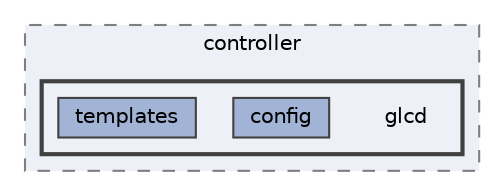 digraph "C:/microchip/harmony3/gfx/middleware/legato/driver/controller/glcd"
{
 // INTERACTIVE_SVG=YES
 // LATEX_PDF_SIZE
  bgcolor="transparent";
  edge [fontname=Helvetica,fontsize=10,labelfontname=Helvetica,labelfontsize=10];
  node [fontname=Helvetica,fontsize=10,shape=box,height=0.2,width=0.4];
  compound=true
  subgraph clusterdir_c3b8d82ce3ca523ae8c204fa21625ada {
    graph [ bgcolor="#edf0f7", pencolor="grey50", label="controller", fontname=Helvetica,fontsize=10 style="filled,dashed", URL="dir_c3b8d82ce3ca523ae8c204fa21625ada.html",tooltip=""]
  subgraph clusterdir_023121f983d52950566f2f51d94b9fe4 {
    graph [ bgcolor="#edf0f7", pencolor="grey25", label="", fontname=Helvetica,fontsize=10 style="filled,bold", URL="dir_023121f983d52950566f2f51d94b9fe4.html",tooltip=""]
    dir_023121f983d52950566f2f51d94b9fe4 [shape=plaintext, label="glcd"];
  dir_a52fc9948f88b0cec04ce96319278739 [label="config", fillcolor="#a2b4d6", color="grey25", style="filled", URL="dir_a52fc9948f88b0cec04ce96319278739.html",tooltip=""];
  dir_c08640a1c22ddc519a38fdc5519d35c8 [label="templates", fillcolor="#a2b4d6", color="grey25", style="filled", URL="dir_c08640a1c22ddc519a38fdc5519d35c8.html",tooltip=""];
  }
  }
}
